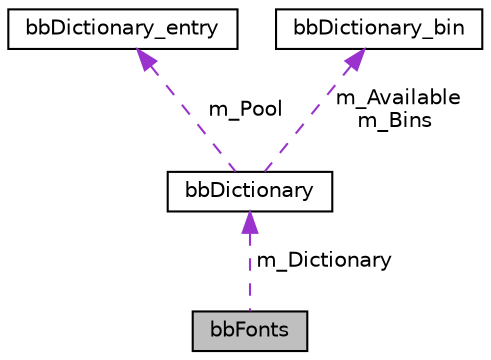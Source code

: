 digraph "bbFonts"
{
 // LATEX_PDF_SIZE
  edge [fontname="Helvetica",fontsize="10",labelfontname="Helvetica",labelfontsize="10"];
  node [fontname="Helvetica",fontsize="10",shape=record];
  Node1 [label="bbFonts",height=0.2,width=0.4,color="black", fillcolor="grey75", style="filled", fontcolor="black",tooltip="stuff for fonts and drawing sfText here"];
  Node2 -> Node1 [dir="back",color="darkorchid3",fontsize="10",style="dashed",label=" m_Dictionary" ,fontname="Helvetica"];
  Node2 [label="bbDictionary",height=0.2,width=0.4,color="black", fillcolor="white", style="filled",URL="$structbbDictionary.html",tooltip=" "];
  Node3 -> Node2 [dir="back",color="darkorchid3",fontsize="10",style="dashed",label=" m_Pool" ,fontname="Helvetica"];
  Node3 [label="bbDictionary_entry",height=0.2,width=0.4,color="black", fillcolor="white", style="filled",URL="$structbbDictionary__entry.html",tooltip=" "];
  Node4 -> Node2 [dir="back",color="darkorchid3",fontsize="10",style="dashed",label=" m_Available\nm_Bins" ,fontname="Helvetica"];
  Node4 [label="bbDictionary_bin",height=0.2,width=0.4,color="black", fillcolor="white", style="filled",URL="$structbbDictionary__bin.html",tooltip=" "];
}
